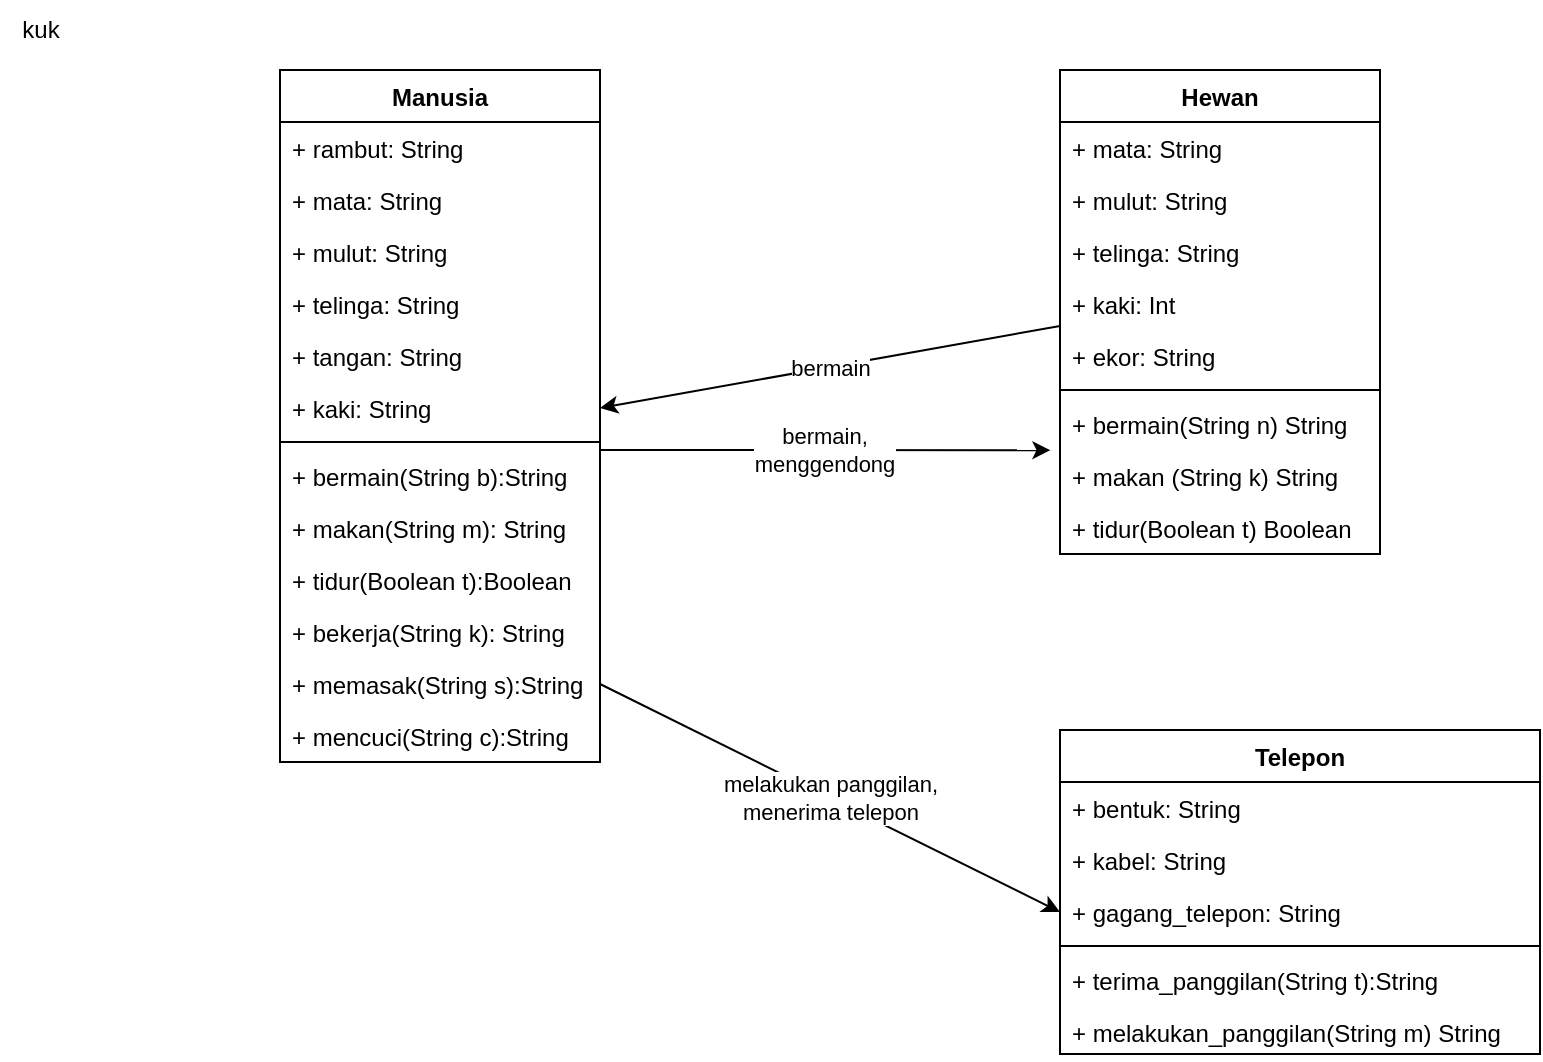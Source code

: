 <mxfile version="20.2.3" type="device"><diagram id="C5RBs43oDa-KdzZeNtuy" name="Page-1"><mxGraphModel dx="1507" dy="919" grid="1" gridSize="10" guides="1" tooltips="1" connect="1" arrows="1" fold="1" page="1" pageScale="1" pageWidth="827" pageHeight="1169" math="0" shadow="0"><root><mxCell id="WIyWlLk6GJQsqaUBKTNV-0"/><mxCell id="WIyWlLk6GJQsqaUBKTNV-1" parent="WIyWlLk6GJQsqaUBKTNV-0"/><mxCell id="0gF0APNFopFBn7ULvDWw-0" value="Hewan" style="swimlane;fontStyle=1;align=center;verticalAlign=top;childLayout=stackLayout;horizontal=1;startSize=26;horizontalStack=0;resizeParent=1;resizeParentMax=0;resizeLast=0;collapsible=1;marginBottom=0;" vertex="1" parent="WIyWlLk6GJQsqaUBKTNV-1"><mxGeometry x="260" y="40" width="160" height="242" as="geometry"/></mxCell><mxCell id="0gF0APNFopFBn7ULvDWw-10" value="+ mata: String" style="text;strokeColor=none;fillColor=none;align=left;verticalAlign=top;spacingLeft=4;spacingRight=4;overflow=hidden;rotatable=0;points=[[0,0.5],[1,0.5]];portConstraint=eastwest;" vertex="1" parent="0gF0APNFopFBn7ULvDWw-0"><mxGeometry y="26" width="160" height="26" as="geometry"/></mxCell><mxCell id="0gF0APNFopFBn7ULvDWw-1" value="+ mulut: String" style="text;strokeColor=none;fillColor=none;align=left;verticalAlign=top;spacingLeft=4;spacingRight=4;overflow=hidden;rotatable=0;points=[[0,0.5],[1,0.5]];portConstraint=eastwest;" vertex="1" parent="0gF0APNFopFBn7ULvDWw-0"><mxGeometry y="52" width="160" height="26" as="geometry"/></mxCell><mxCell id="0gF0APNFopFBn7ULvDWw-38" value="bermain" style="endArrow=classic;html=1;rounded=0;entryX=1;entryY=0.5;entryDx=0;entryDy=0;" edge="1" parent="0gF0APNFopFBn7ULvDWw-0" target="0gF0APNFopFBn7ULvDWw-18"><mxGeometry width="50" height="50" relative="1" as="geometry"><mxPoint y="128" as="sourcePoint"/><mxPoint x="50" y="78" as="targetPoint"/></mxGeometry></mxCell><mxCell id="0gF0APNFopFBn7ULvDWw-11" value="+ telinga: String" style="text;strokeColor=none;fillColor=none;align=left;verticalAlign=top;spacingLeft=4;spacingRight=4;overflow=hidden;rotatable=0;points=[[0,0.5],[1,0.5]];portConstraint=eastwest;" vertex="1" parent="0gF0APNFopFBn7ULvDWw-0"><mxGeometry y="78" width="160" height="26" as="geometry"/></mxCell><mxCell id="0gF0APNFopFBn7ULvDWw-12" value="+ kaki: Int" style="text;strokeColor=none;fillColor=none;align=left;verticalAlign=top;spacingLeft=4;spacingRight=4;overflow=hidden;rotatable=0;points=[[0,0.5],[1,0.5]];portConstraint=eastwest;" vertex="1" parent="0gF0APNFopFBn7ULvDWw-0"><mxGeometry y="104" width="160" height="26" as="geometry"/></mxCell><mxCell id="0gF0APNFopFBn7ULvDWw-13" value="+ ekor: String" style="text;strokeColor=none;fillColor=none;align=left;verticalAlign=top;spacingLeft=4;spacingRight=4;overflow=hidden;rotatable=0;points=[[0,0.5],[1,0.5]];portConstraint=eastwest;" vertex="1" parent="0gF0APNFopFBn7ULvDWw-0"><mxGeometry y="130" width="160" height="26" as="geometry"/></mxCell><mxCell id="0gF0APNFopFBn7ULvDWw-2" value="" style="line;strokeWidth=1;fillColor=none;align=left;verticalAlign=middle;spacingTop=-1;spacingLeft=3;spacingRight=3;rotatable=0;labelPosition=right;points=[];portConstraint=eastwest;" vertex="1" parent="0gF0APNFopFBn7ULvDWw-0"><mxGeometry y="156" width="160" height="8" as="geometry"/></mxCell><mxCell id="0gF0APNFopFBn7ULvDWw-7" value="+ bermain(String n) String" style="text;strokeColor=none;fillColor=none;align=left;verticalAlign=top;spacingLeft=4;spacingRight=4;overflow=hidden;rotatable=0;points=[[0,0.5],[1,0.5]];portConstraint=eastwest;" vertex="1" parent="0gF0APNFopFBn7ULvDWw-0"><mxGeometry y="164" width="160" height="26" as="geometry"/></mxCell><mxCell id="0gF0APNFopFBn7ULvDWw-8" value="+ makan (String k) String" style="text;strokeColor=none;fillColor=none;align=left;verticalAlign=top;spacingLeft=4;spacingRight=4;overflow=hidden;rotatable=0;points=[[0,0.5],[1,0.5]];portConstraint=eastwest;" vertex="1" parent="0gF0APNFopFBn7ULvDWw-0"><mxGeometry y="190" width="160" height="26" as="geometry"/></mxCell><mxCell id="0gF0APNFopFBn7ULvDWw-9" value="+ tidur(Boolean t) Boolean" style="text;strokeColor=none;fillColor=none;align=left;verticalAlign=top;spacingLeft=4;spacingRight=4;overflow=hidden;rotatable=0;points=[[0,0.5],[1,0.5]];portConstraint=eastwest;" vertex="1" parent="0gF0APNFopFBn7ULvDWw-0"><mxGeometry y="216" width="160" height="26" as="geometry"/></mxCell><mxCell id="0gF0APNFopFBn7ULvDWw-14" value="Manusia" style="swimlane;fontStyle=1;align=center;verticalAlign=top;childLayout=stackLayout;horizontal=1;startSize=26;horizontalStack=0;resizeParent=1;resizeParentMax=0;resizeLast=0;collapsible=1;marginBottom=0;" vertex="1" parent="WIyWlLk6GJQsqaUBKTNV-1"><mxGeometry x="-130" y="40" width="160" height="346" as="geometry"/></mxCell><mxCell id="0gF0APNFopFBn7ULvDWw-15" value="+ rambut: String" style="text;strokeColor=none;fillColor=none;align=left;verticalAlign=top;spacingLeft=4;spacingRight=4;overflow=hidden;rotatable=0;points=[[0,0.5],[1,0.5]];portConstraint=eastwest;" vertex="1" parent="0gF0APNFopFBn7ULvDWw-14"><mxGeometry y="26" width="160" height="26" as="geometry"/></mxCell><mxCell id="0gF0APNFopFBn7ULvDWw-40" value="+ mata: String" style="text;strokeColor=none;fillColor=none;align=left;verticalAlign=top;spacingLeft=4;spacingRight=4;overflow=hidden;rotatable=0;points=[[0,0.5],[1,0.5]];portConstraint=eastwest;" vertex="1" parent="0gF0APNFopFBn7ULvDWw-14"><mxGeometry y="52" width="160" height="26" as="geometry"/></mxCell><mxCell id="0gF0APNFopFBn7ULvDWw-16" value="+ mulut: String" style="text;strokeColor=none;fillColor=none;align=left;verticalAlign=top;spacingLeft=4;spacingRight=4;overflow=hidden;rotatable=0;points=[[0,0.5],[1,0.5]];portConstraint=eastwest;" vertex="1" parent="0gF0APNFopFBn7ULvDWw-14"><mxGeometry y="78" width="160" height="26" as="geometry"/></mxCell><mxCell id="0gF0APNFopFBn7ULvDWw-17" value="+ telinga: String" style="text;strokeColor=none;fillColor=none;align=left;verticalAlign=top;spacingLeft=4;spacingRight=4;overflow=hidden;rotatable=0;points=[[0,0.5],[1,0.5]];portConstraint=eastwest;" vertex="1" parent="0gF0APNFopFBn7ULvDWw-14"><mxGeometry y="104" width="160" height="26" as="geometry"/></mxCell><mxCell id="0gF0APNFopFBn7ULvDWw-41" value="+ tangan: String" style="text;strokeColor=none;fillColor=none;align=left;verticalAlign=top;spacingLeft=4;spacingRight=4;overflow=hidden;rotatable=0;points=[[0,0.5],[1,0.5]];portConstraint=eastwest;" vertex="1" parent="0gF0APNFopFBn7ULvDWw-14"><mxGeometry y="130" width="160" height="26" as="geometry"/></mxCell><mxCell id="0gF0APNFopFBn7ULvDWw-18" value="+ kaki: String" style="text;strokeColor=none;fillColor=none;align=left;verticalAlign=top;spacingLeft=4;spacingRight=4;overflow=hidden;rotatable=0;points=[[0,0.5],[1,0.5]];portConstraint=eastwest;" vertex="1" parent="0gF0APNFopFBn7ULvDWw-14"><mxGeometry y="156" width="160" height="26" as="geometry"/></mxCell><mxCell id="0gF0APNFopFBn7ULvDWw-20" value="" style="line;strokeWidth=1;fillColor=none;align=left;verticalAlign=middle;spacingTop=-1;spacingLeft=3;spacingRight=3;rotatable=0;labelPosition=right;points=[];portConstraint=eastwest;" vertex="1" parent="0gF0APNFopFBn7ULvDWw-14"><mxGeometry y="182" width="160" height="8" as="geometry"/></mxCell><mxCell id="0gF0APNFopFBn7ULvDWw-21" value="+ bermain(String b):String" style="text;strokeColor=none;fillColor=none;align=left;verticalAlign=top;spacingLeft=4;spacingRight=4;overflow=hidden;rotatable=0;points=[[0,0.5],[1,0.5]];portConstraint=eastwest;" vertex="1" parent="0gF0APNFopFBn7ULvDWw-14"><mxGeometry y="190" width="160" height="26" as="geometry"/></mxCell><mxCell id="0gF0APNFopFBn7ULvDWw-22" value="+ makan(String m): String" style="text;strokeColor=none;fillColor=none;align=left;verticalAlign=top;spacingLeft=4;spacingRight=4;overflow=hidden;rotatable=0;points=[[0,0.5],[1,0.5]];portConstraint=eastwest;" vertex="1" parent="0gF0APNFopFBn7ULvDWw-14"><mxGeometry y="216" width="160" height="26" as="geometry"/></mxCell><mxCell id="0gF0APNFopFBn7ULvDWw-23" value="+ tidur(Boolean t):Boolean" style="text;strokeColor=none;fillColor=none;align=left;verticalAlign=top;spacingLeft=4;spacingRight=4;overflow=hidden;rotatable=0;points=[[0,0.5],[1,0.5]];portConstraint=eastwest;" vertex="1" parent="0gF0APNFopFBn7ULvDWw-14"><mxGeometry y="242" width="160" height="26" as="geometry"/></mxCell><mxCell id="0gF0APNFopFBn7ULvDWw-34" value="+ bekerja(String k): String" style="text;strokeColor=none;fillColor=none;align=left;verticalAlign=top;spacingLeft=4;spacingRight=4;overflow=hidden;rotatable=0;points=[[0,0.5],[1,0.5]];portConstraint=eastwest;" vertex="1" parent="0gF0APNFopFBn7ULvDWw-14"><mxGeometry y="268" width="160" height="26" as="geometry"/></mxCell><mxCell id="0gF0APNFopFBn7ULvDWw-35" value="+ memasak(String s):String" style="text;strokeColor=none;fillColor=none;align=left;verticalAlign=top;spacingLeft=4;spacingRight=4;overflow=hidden;rotatable=0;points=[[0,0.5],[1,0.5]];portConstraint=eastwest;" vertex="1" parent="0gF0APNFopFBn7ULvDWw-14"><mxGeometry y="294" width="160" height="26" as="geometry"/></mxCell><mxCell id="0gF0APNFopFBn7ULvDWw-36" value="+ mencuci(String c):String" style="text;strokeColor=none;fillColor=none;align=left;verticalAlign=top;spacingLeft=4;spacingRight=4;overflow=hidden;rotatable=0;points=[[0,0.5],[1,0.5]];portConstraint=eastwest;" vertex="1" parent="0gF0APNFopFBn7ULvDWw-14"><mxGeometry y="320" width="160" height="26" as="geometry"/></mxCell><mxCell id="0gF0APNFopFBn7ULvDWw-24" value="Telepon" style="swimlane;fontStyle=1;align=center;verticalAlign=top;childLayout=stackLayout;horizontal=1;startSize=26;horizontalStack=0;resizeParent=1;resizeParentMax=0;resizeLast=0;collapsible=1;marginBottom=0;" vertex="1" parent="WIyWlLk6GJQsqaUBKTNV-1"><mxGeometry x="260" y="370" width="240" height="162" as="geometry"/></mxCell><mxCell id="0gF0APNFopFBn7ULvDWw-25" value="+ bentuk: String" style="text;strokeColor=none;fillColor=none;align=left;verticalAlign=top;spacingLeft=4;spacingRight=4;overflow=hidden;rotatable=0;points=[[0,0.5],[1,0.5]];portConstraint=eastwest;" vertex="1" parent="0gF0APNFopFBn7ULvDWw-24"><mxGeometry y="26" width="240" height="26" as="geometry"/></mxCell><mxCell id="0gF0APNFopFBn7ULvDWw-26" value="+ kabel: String" style="text;strokeColor=none;fillColor=none;align=left;verticalAlign=top;spacingLeft=4;spacingRight=4;overflow=hidden;rotatable=0;points=[[0,0.5],[1,0.5]];portConstraint=eastwest;" vertex="1" parent="0gF0APNFopFBn7ULvDWw-24"><mxGeometry y="52" width="240" height="26" as="geometry"/></mxCell><mxCell id="0gF0APNFopFBn7ULvDWw-27" value="+ gagang_telepon: String" style="text;strokeColor=none;fillColor=none;align=left;verticalAlign=top;spacingLeft=4;spacingRight=4;overflow=hidden;rotatable=0;points=[[0,0.5],[1,0.5]];portConstraint=eastwest;" vertex="1" parent="0gF0APNFopFBn7ULvDWw-24"><mxGeometry y="78" width="240" height="26" as="geometry"/></mxCell><mxCell id="0gF0APNFopFBn7ULvDWw-30" value="" style="line;strokeWidth=1;fillColor=none;align=left;verticalAlign=middle;spacingTop=-1;spacingLeft=3;spacingRight=3;rotatable=0;labelPosition=right;points=[];portConstraint=eastwest;" vertex="1" parent="0gF0APNFopFBn7ULvDWw-24"><mxGeometry y="104" width="240" height="8" as="geometry"/></mxCell><mxCell id="0gF0APNFopFBn7ULvDWw-31" value="+ terima_panggilan(String t):String" style="text;strokeColor=none;fillColor=none;align=left;verticalAlign=top;spacingLeft=4;spacingRight=4;overflow=hidden;rotatable=0;points=[[0,0.5],[1,0.5]];portConstraint=eastwest;" vertex="1" parent="0gF0APNFopFBn7ULvDWw-24"><mxGeometry y="112" width="240" height="26" as="geometry"/></mxCell><mxCell id="0gF0APNFopFBn7ULvDWw-32" value="+ melakukan_panggilan(String m) String" style="text;strokeColor=none;fillColor=none;align=left;verticalAlign=top;spacingLeft=4;spacingRight=4;overflow=hidden;rotatable=0;points=[[0,0.5],[1,0.5]];portConstraint=eastwest;" vertex="1" parent="0gF0APNFopFBn7ULvDWw-24"><mxGeometry y="138" width="240" height="24" as="geometry"/></mxCell><mxCell id="0gF0APNFopFBn7ULvDWw-37" value="bermain,&lt;br&gt;menggendong" style="endArrow=classic;html=1;rounded=0;entryX=-0.03;entryY=0.003;entryDx=0;entryDy=0;entryPerimeter=0;" edge="1" parent="WIyWlLk6GJQsqaUBKTNV-1" target="0gF0APNFopFBn7ULvDWw-8"><mxGeometry width="50" height="50" relative="1" as="geometry"><mxPoint x="30" y="230" as="sourcePoint"/><mxPoint x="80" y="180" as="targetPoint"/></mxGeometry></mxCell><mxCell id="0gF0APNFopFBn7ULvDWw-39" value="melakukan panggilan,&lt;br&gt;menerima telepon" style="endArrow=classic;html=1;rounded=0;exitX=1;exitY=0.5;exitDx=0;exitDy=0;entryX=0;entryY=0.5;entryDx=0;entryDy=0;" edge="1" parent="WIyWlLk6GJQsqaUBKTNV-1" source="0gF0APNFopFBn7ULvDWw-35" target="0gF0APNFopFBn7ULvDWw-27"><mxGeometry width="50" height="50" relative="1" as="geometry"><mxPoint x="180" y="370" as="sourcePoint"/><mxPoint x="230" y="320" as="targetPoint"/></mxGeometry></mxCell><mxCell id="0gF0APNFopFBn7ULvDWw-42" value="kuk" style="text;html=1;resizable=0;autosize=1;align=center;verticalAlign=middle;points=[];fillColor=none;strokeColor=none;rounded=0;" vertex="1" parent="WIyWlLk6GJQsqaUBKTNV-1"><mxGeometry x="-270" y="5" width="40" height="30" as="geometry"/></mxCell></root></mxGraphModel></diagram></mxfile>